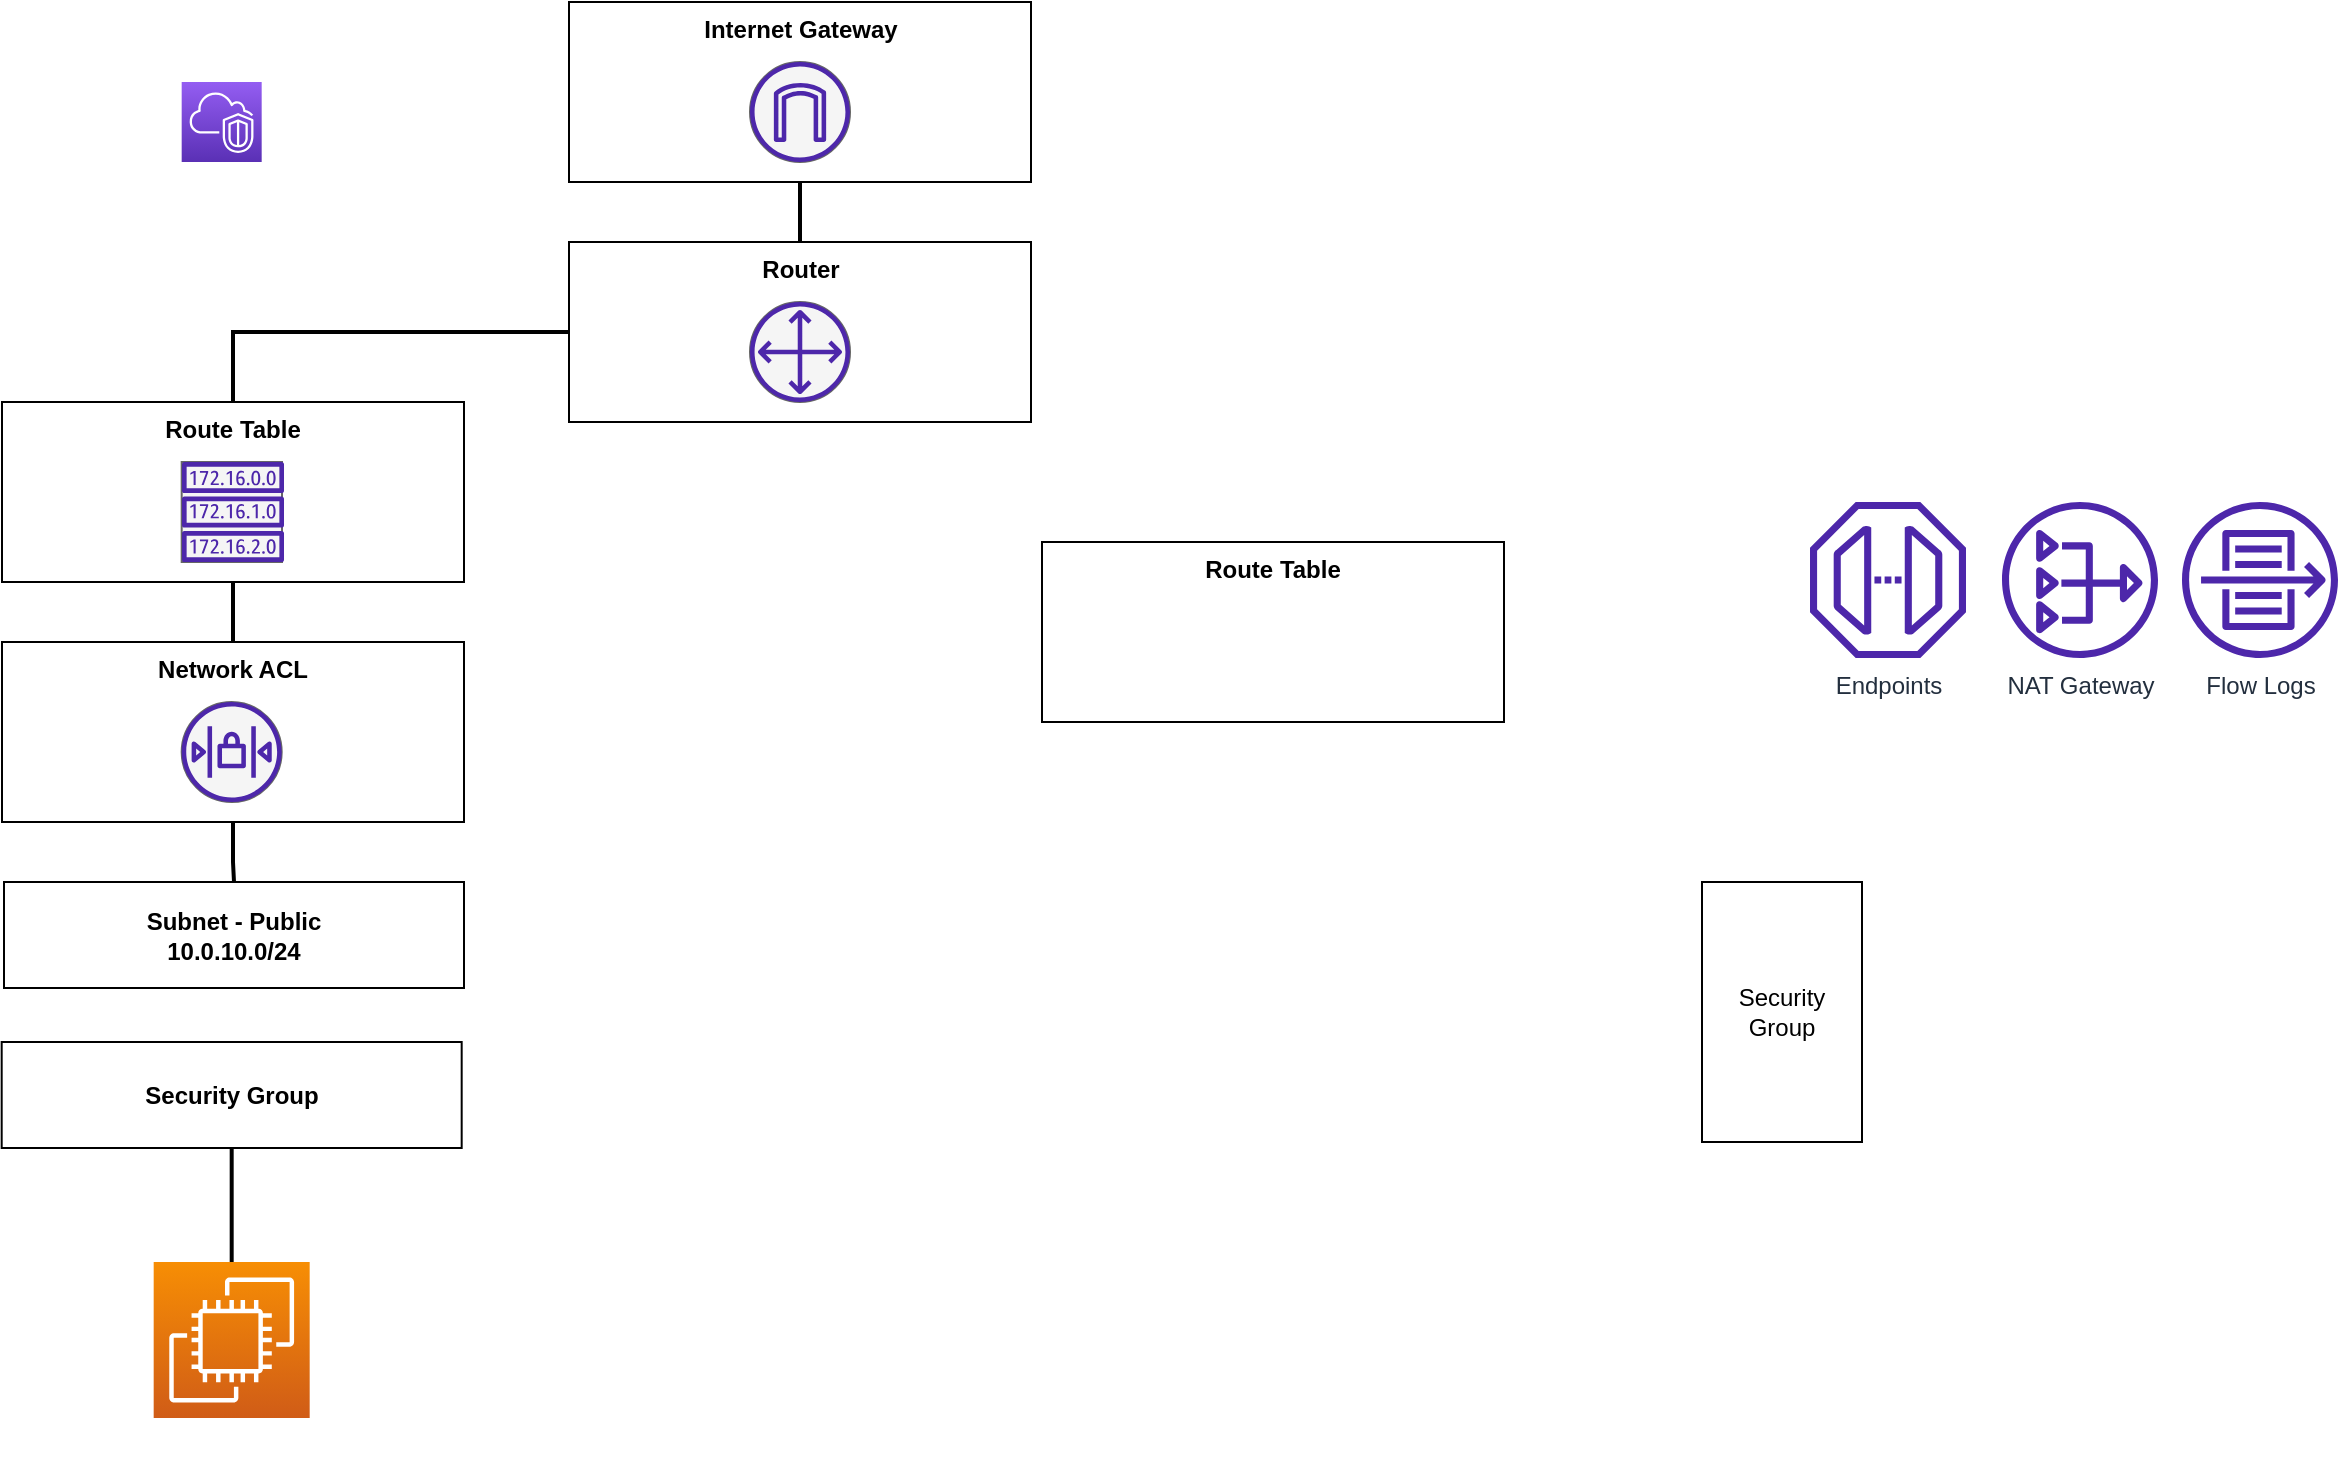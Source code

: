 <mxfile version="19.0.3" type="device"><diagram id="0U9EVkECSL9XpYst_XFg" name="VPC"><mxGraphModel dx="1422" dy="1257" grid="1" gridSize="10" guides="1" tooltips="1" connect="1" arrows="1" fold="1" page="0" pageScale="1" pageWidth="1100" pageHeight="850" math="0" shadow="0"><root><mxCell id="0"/><mxCell id="1" parent="0"/><mxCell id="Ig9h3wXfbGA9Dbn_zE4B-1" value="Router" style="rounded=0;whiteSpace=wrap;html=1;verticalAlign=top;fontStyle=1" vertex="1" parent="1"><mxGeometry x="523.5" y="10" width="231" height="90" as="geometry"/></mxCell><mxCell id="5WeFik8djQ8x_PNse01b-4" value="Internet Gateway" style="rounded=0;whiteSpace=wrap;html=1;verticalAlign=top;fontStyle=1" parent="1" vertex="1"><mxGeometry x="523.5" y="-110" width="231" height="90" as="geometry"/></mxCell><mxCell id="NABtASrUBoll2B_tzzq8-10" value="Subnet - Public&lt;br&gt;10.0.10.0/24" style="rounded=0;whiteSpace=wrap;html=1;verticalAlign=middle;fontStyle=1" parent="1" vertex="1"><mxGeometry x="241" y="330" width="230" height="53" as="geometry"/></mxCell><mxCell id="M2tCuWPk_VgjxduD9iWH-7" value="VPC" style="sketch=0;points=[[0,0,0],[0.25,0,0],[0.5,0,0],[0.75,0,0],[1,0,0],[0,1,0],[0.25,1,0],[0.5,1,0],[0.75,1,0],[1,1,0],[0,0.25,0],[0,0.5,0],[0,0.75,0],[1,0.25,0],[1,0.5,0],[1,0.75,0]];outlineConnect=0;fontColor=#FFFFFF;gradientColor=#945DF2;gradientDirection=north;fillColor=#5A30B5;strokeColor=#ffffff;dashed=0;verticalLabelPosition=bottom;verticalAlign=top;align=left;html=1;fontSize=12;fontStyle=0;aspect=fixed;shape=mxgraph.aws4.resourceIcon;resIcon=mxgraph.aws4.vpc;labelPosition=right;" parent="1" vertex="1"><mxGeometry x="329.84" y="-70" width="40" height="40" as="geometry"/></mxCell><mxCell id="NABtASrUBoll2B_tzzq8-2" value="Endpoints" style="sketch=0;outlineConnect=0;fontColor=#232F3E;gradientColor=none;fillColor=#4D27AA;strokeColor=none;dashed=0;verticalLabelPosition=bottom;verticalAlign=top;align=center;html=1;fontSize=12;fontStyle=0;aspect=fixed;pointerEvents=1;shape=mxgraph.aws4.endpoint;" parent="1" vertex="1"><mxGeometry x="1144" y="140" width="78" height="78" as="geometry"/></mxCell><mxCell id="NABtASrUBoll2B_tzzq8-13" style="edgeStyle=orthogonalEdgeStyle;rounded=0;orthogonalLoop=1;jettySize=auto;html=1;endArrow=none;endFill=0;strokeWidth=2;" parent="1" source="Ig9h3wXfbGA9Dbn_zE4B-1" target="5WeFik8djQ8x_PNse01b-4" edge="1"><mxGeometry relative="1" as="geometry"/></mxCell><mxCell id="NABtASrUBoll2B_tzzq8-4" value="Flow Logs" style="sketch=0;outlineConnect=0;fontColor=#232F3E;gradientColor=none;fillColor=#4D27AA;strokeColor=none;dashed=0;verticalLabelPosition=bottom;verticalAlign=top;align=center;html=1;fontSize=12;fontStyle=0;aspect=fixed;pointerEvents=1;shape=mxgraph.aws4.flow_logs;" parent="1" vertex="1"><mxGeometry x="1330" y="140" width="78" height="78" as="geometry"/></mxCell><mxCell id="NABtASrUBoll2B_tzzq8-7" value="NAT Gateway" style="sketch=0;outlineConnect=0;fontColor=#232F3E;gradientColor=none;fillColor=#4D27AA;strokeColor=none;dashed=0;verticalLabelPosition=bottom;verticalAlign=top;align=center;html=1;fontSize=12;fontStyle=0;aspect=fixed;pointerEvents=1;shape=mxgraph.aws4.nat_gateway;" parent="1" vertex="1"><mxGeometry x="1240" y="140" width="78" height="78" as="geometry"/></mxCell><mxCell id="5WeFik8djQ8x_PNse01b-1" value="EC2 Instance" style="sketch=0;points=[[0,0,0],[0.25,0,0],[0.5,0,0],[0.75,0,0],[1,0,0],[0,1,0],[0.25,1,0],[0.5,1,0],[0.75,1,0],[1,1,0],[0,0.25,0],[0,0.5,0],[0,0.75,0],[1,0.25,0],[1,0.5,0],[1,0.75,0]];outlineConnect=0;fontColor=#FFFFFF;gradientColor=#F78E04;gradientDirection=north;fillColor=#D05C17;strokeColor=#ffffff;dashed=0;verticalLabelPosition=bottom;verticalAlign=top;align=center;html=1;fontSize=12;fontStyle=1;aspect=fixed;shape=mxgraph.aws4.resourceIcon;resIcon=mxgraph.aws4.ec2;" parent="1" vertex="1"><mxGeometry x="315.84" y="520" width="78" height="78" as="geometry"/></mxCell><mxCell id="5WeFik8djQ8x_PNse01b-3" value="Security&lt;br&gt;Group" style="rounded=0;whiteSpace=wrap;html=1;" parent="1" vertex="1"><mxGeometry x="1090" y="330" width="80" height="130" as="geometry"/></mxCell><mxCell id="Ig9h3wXfbGA9Dbn_zE4B-3" value="Route Table" style="rounded=0;whiteSpace=wrap;html=1;verticalAlign=top;fontStyle=1" vertex="1" parent="1"><mxGeometry x="240" y="90" width="231" height="90" as="geometry"/></mxCell><mxCell id="Ig9h3wXfbGA9Dbn_zE4B-4" value="" style="edgeStyle=orthogonalEdgeStyle;rounded=0;orthogonalLoop=1;jettySize=auto;html=1;endArrow=none;endFill=0;strokeWidth=2;exitX=0.5;exitY=0;exitDx=0;exitDy=0;" edge="1" parent="1" source="Ig9h3wXfbGA9Dbn_zE4B-3" target="Ig9h3wXfbGA9Dbn_zE4B-1"><mxGeometry relative="1" as="geometry"><mxPoint x="519.771" y="298" as="sourcePoint"/><mxPoint x="580" y="120" as="targetPoint"/></mxGeometry></mxCell><mxCell id="Ig9h3wXfbGA9Dbn_zE4B-7" value="" style="edgeStyle=orthogonalEdgeStyle;rounded=0;orthogonalLoop=1;jettySize=auto;html=1;endArrow=none;endFill=0;strokeWidth=2;exitX=0.5;exitY=1;exitDx=0;exitDy=0;" edge="1" parent="1" source="Ig9h3wXfbGA9Dbn_zE4B-3" target="Ig9h3wXfbGA9Dbn_zE4B-9"><mxGeometry relative="1" as="geometry"><mxPoint x="365.5" y="100" as="sourcePoint"/><mxPoint x="619" y="50" as="targetPoint"/></mxGeometry></mxCell><mxCell id="Ig9h3wXfbGA9Dbn_zE4B-9" value="Network ACL" style="rounded=0;whiteSpace=wrap;html=1;verticalAlign=top;fontStyle=1" vertex="1" parent="1"><mxGeometry x="240" y="210" width="231" height="90" as="geometry"/></mxCell><mxCell id="Ig9h3wXfbGA9Dbn_zE4B-10" value="" style="ellipse;whiteSpace=wrap;html=1;aspect=fixed;fillColor=#f5f5f5;fontColor=#333333;strokeColor=#666666;" vertex="1" parent="1"><mxGeometry x="614" y="40" width="50" height="50" as="geometry"/></mxCell><mxCell id="NABtASrUBoll2B_tzzq8-3" value="" style="sketch=0;outlineConnect=0;fontColor=#232F3E;gradientColor=none;fillColor=#4D27AA;strokeColor=none;dashed=0;verticalLabelPosition=bottom;verticalAlign=top;align=center;html=1;fontSize=12;fontStyle=0;aspect=fixed;pointerEvents=1;shape=mxgraph.aws4.customer_gateway;" parent="1" vertex="1"><mxGeometry x="614" y="40" width="50" height="50" as="geometry"/></mxCell><mxCell id="Ig9h3wXfbGA9Dbn_zE4B-12" value="" style="ellipse;whiteSpace=wrap;html=1;aspect=fixed;fillColor=#f5f5f5;fontColor=#333333;strokeColor=#666666;" vertex="1" parent="1"><mxGeometry x="614" y="-80" width="50" height="50" as="geometry"/></mxCell><mxCell id="NABtASrUBoll2B_tzzq8-5" value="" style="sketch=0;outlineConnect=0;fontColor=#232F3E;gradientColor=none;fillColor=#4D27AA;strokeColor=none;dashed=0;verticalLabelPosition=bottom;verticalAlign=top;align=center;html=1;fontSize=12;fontStyle=0;aspect=fixed;pointerEvents=1;shape=mxgraph.aws4.internet_gateway;" parent="1" vertex="1"><mxGeometry x="614" y="-80" width="50" height="50" as="geometry"/></mxCell><mxCell id="Ig9h3wXfbGA9Dbn_zE4B-13" value="" style="rounded=0;whiteSpace=wrap;html=1;strokeColor=#666666;fillColor=#f5f5f5;fontColor=#333333;" vertex="1" parent="1"><mxGeometry x="329.84" y="120" width="50.16" height="50" as="geometry"/></mxCell><mxCell id="Ig9h3wXfbGA9Dbn_zE4B-5" value="" style="sketch=0;outlineConnect=0;fontColor=#232F3E;gradientColor=none;fillColor=#4D27AA;strokeColor=none;dashed=0;verticalLabelPosition=bottom;verticalAlign=top;align=center;html=1;fontSize=12;fontStyle=0;aspect=fixed;pointerEvents=1;shape=mxgraph.aws4.route_table;" vertex="1" parent="1"><mxGeometry x="329.84" y="120" width="51.32" height="50" as="geometry"/></mxCell><mxCell id="Ig9h3wXfbGA9Dbn_zE4B-14" value="Route Table" style="rounded=0;whiteSpace=wrap;html=1;verticalAlign=top;fontStyle=1" vertex="1" parent="1"><mxGeometry x="760" y="160" width="231" height="90" as="geometry"/></mxCell><mxCell id="Ig9h3wXfbGA9Dbn_zE4B-16" value="" style="ellipse;whiteSpace=wrap;html=1;aspect=fixed;fillColor=#f5f5f5;fontColor=#333333;strokeColor=#666666;" vertex="1" parent="1"><mxGeometry x="329.84" y="240" width="50" height="50" as="geometry"/></mxCell><mxCell id="NABtASrUBoll2B_tzzq8-6" value="" style="sketch=0;outlineConnect=0;fontColor=#232F3E;gradientColor=none;fillColor=#4D27AA;strokeColor=none;dashed=0;verticalLabelPosition=bottom;verticalAlign=top;align=center;html=1;fontSize=12;fontStyle=0;aspect=fixed;pointerEvents=1;shape=mxgraph.aws4.network_access_control_list;" parent="1" vertex="1"><mxGeometry x="329.84" y="240" width="50" height="50" as="geometry"/></mxCell><mxCell id="Ig9h3wXfbGA9Dbn_zE4B-17" value="" style="edgeStyle=orthogonalEdgeStyle;rounded=0;orthogonalLoop=1;jettySize=auto;html=1;endArrow=none;endFill=0;strokeWidth=2;" edge="1" parent="1" source="Ig9h3wXfbGA9Dbn_zE4B-9" target="NABtASrUBoll2B_tzzq8-10"><mxGeometry relative="1" as="geometry"><mxPoint x="365.5" y="170" as="sourcePoint"/><mxPoint x="365.5" y="220" as="targetPoint"/></mxGeometry></mxCell><mxCell id="Ig9h3wXfbGA9Dbn_zE4B-18" value="Security Group" style="rounded=0;whiteSpace=wrap;html=1;verticalAlign=middle;fontStyle=1" vertex="1" parent="1"><mxGeometry x="239.84" y="410" width="230" height="53" as="geometry"/></mxCell><mxCell id="Ig9h3wXfbGA9Dbn_zE4B-20" value="" style="edgeStyle=orthogonalEdgeStyle;rounded=0;orthogonalLoop=1;jettySize=auto;html=1;endArrow=none;endFill=0;strokeWidth=2;" edge="1" parent="1" source="5WeFik8djQ8x_PNse01b-1" target="Ig9h3wXfbGA9Dbn_zE4B-18"><mxGeometry relative="1" as="geometry"><mxPoint x="365.5" y="310" as="sourcePoint"/><mxPoint x="366" y="340" as="targetPoint"/></mxGeometry></mxCell></root></mxGraphModel></diagram></mxfile>